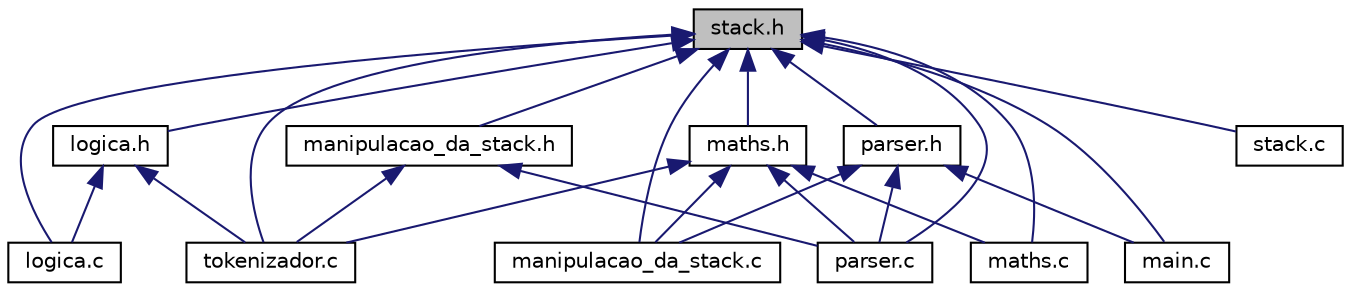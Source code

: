 digraph "stack.h"
{
 // LATEX_PDF_SIZE
  edge [fontname="Helvetica",fontsize="10",labelfontname="Helvetica",labelfontsize="10"];
  node [fontname="Helvetica",fontsize="10",shape=record];
  Node1 [label="stack.h",height=0.2,width=0.4,color="black", fillcolor="grey75", style="filled", fontcolor="black",tooltip=" "];
  Node1 -> Node2 [dir="back",color="midnightblue",fontsize="10",style="solid"];
  Node2 [label="logica.c",height=0.2,width=0.4,color="black", fillcolor="white", style="filled",URL="$logica_8c.html",tooltip=" "];
  Node1 -> Node3 [dir="back",color="midnightblue",fontsize="10",style="solid"];
  Node3 [label="logica.h",height=0.2,width=0.4,color="black", fillcolor="white", style="filled",URL="$logica_8h.html",tooltip=" "];
  Node3 -> Node2 [dir="back",color="midnightblue",fontsize="10",style="solid"];
  Node3 -> Node4 [dir="back",color="midnightblue",fontsize="10",style="solid"];
  Node4 [label="tokenizador.c",height=0.2,width=0.4,color="black", fillcolor="white", style="filled",URL="$tokenizador_8c.html",tooltip=" "];
  Node1 -> Node5 [dir="back",color="midnightblue",fontsize="10",style="solid"];
  Node5 [label="parser.h",height=0.2,width=0.4,color="black", fillcolor="white", style="filled",URL="$parser_8h.html",tooltip=" "];
  Node5 -> Node6 [dir="back",color="midnightblue",fontsize="10",style="solid"];
  Node6 [label="main.c",height=0.2,width=0.4,color="black", fillcolor="white", style="filled",URL="$main_8c.html",tooltip=" "];
  Node5 -> Node7 [dir="back",color="midnightblue",fontsize="10",style="solid"];
  Node7 [label="manipulacao_da_stack.c",height=0.2,width=0.4,color="black", fillcolor="white", style="filled",URL="$manipulacao__da__stack_8c.html",tooltip=" "];
  Node5 -> Node8 [dir="back",color="midnightblue",fontsize="10",style="solid"];
  Node8 [label="parser.c",height=0.2,width=0.4,color="black", fillcolor="white", style="filled",URL="$parser_8c.html",tooltip=" "];
  Node1 -> Node6 [dir="back",color="midnightblue",fontsize="10",style="solid"];
  Node1 -> Node7 [dir="back",color="midnightblue",fontsize="10",style="solid"];
  Node1 -> Node9 [dir="back",color="midnightblue",fontsize="10",style="solid"];
  Node9 [label="maths.h",height=0.2,width=0.4,color="black", fillcolor="white", style="filled",URL="$maths_8h.html",tooltip=" "];
  Node9 -> Node7 [dir="back",color="midnightblue",fontsize="10",style="solid"];
  Node9 -> Node10 [dir="back",color="midnightblue",fontsize="10",style="solid"];
  Node10 [label="maths.c",height=0.2,width=0.4,color="black", fillcolor="white", style="filled",URL="$maths_8c.html",tooltip=" "];
  Node9 -> Node8 [dir="back",color="midnightblue",fontsize="10",style="solid"];
  Node9 -> Node4 [dir="back",color="midnightblue",fontsize="10",style="solid"];
  Node1 -> Node11 [dir="back",color="midnightblue",fontsize="10",style="solid"];
  Node11 [label="manipulacao_da_stack.h",height=0.2,width=0.4,color="black", fillcolor="white", style="filled",URL="$manipulacao__da__stack_8h.html",tooltip=" "];
  Node11 -> Node8 [dir="back",color="midnightblue",fontsize="10",style="solid"];
  Node11 -> Node4 [dir="back",color="midnightblue",fontsize="10",style="solid"];
  Node1 -> Node10 [dir="back",color="midnightblue",fontsize="10",style="solid"];
  Node1 -> Node8 [dir="back",color="midnightblue",fontsize="10",style="solid"];
  Node1 -> Node12 [dir="back",color="midnightblue",fontsize="10",style="solid"];
  Node12 [label="stack.c",height=0.2,width=0.4,color="black", fillcolor="white", style="filled",URL="$stack_8c.html",tooltip=" "];
  Node1 -> Node4 [dir="back",color="midnightblue",fontsize="10",style="solid"];
}
